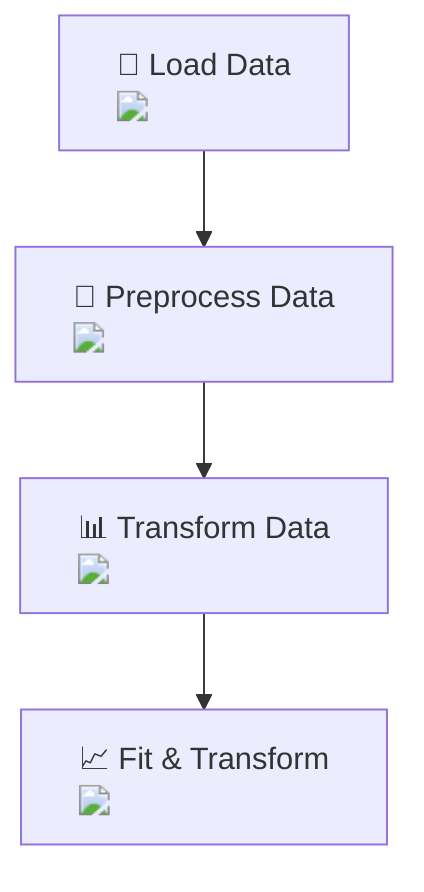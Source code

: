 graph TD;
    A["💾 Load Data <img src='icons/file.svg' />"] --> B["🔄 Preprocess Data <img src='icons/table.svg' />"];
    B --> C["📊 Transform Data <img src='icons/brain.svg' />"];
    C --> D["📈 Fit & Transform <img src='icons/brain.svg' />"];